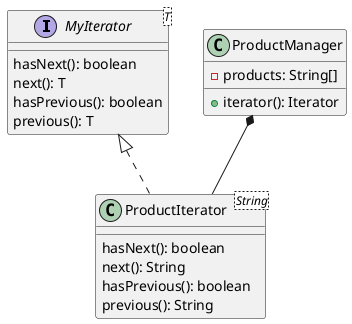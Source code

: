 @startuml

interface MyIterator<T> {
  hasNext(): boolean
  next(): T
  hasPrevious(): boolean
  previous(): T
}

class ProductIterator<String> {
    hasNext(): boolean
    next(): String
    hasPrevious(): boolean
    previous(): String
}

class ProductManager {
  - products: String[]
  + iterator(): Iterator
}

MyIterator <|.. ProductIterator
ProductManager *-- ProductIterator


@enduml